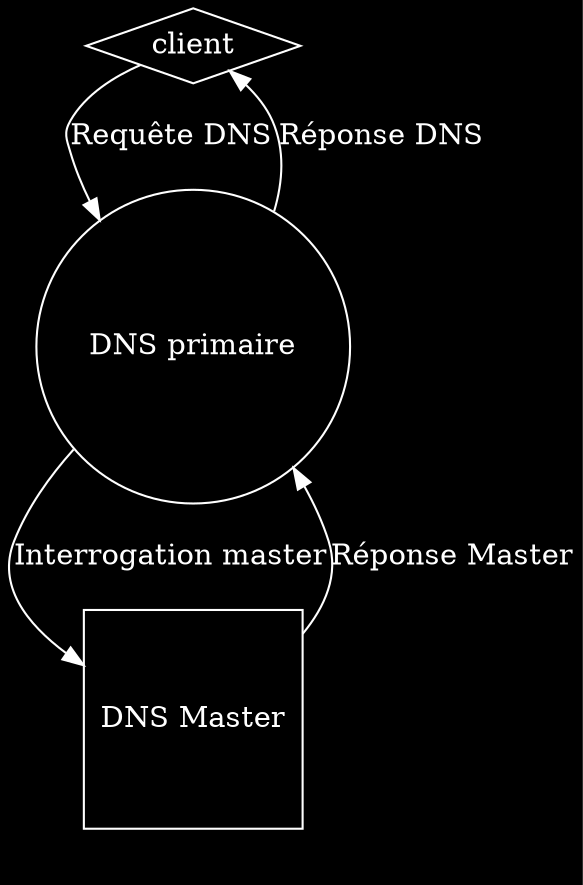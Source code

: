 digraph dns_request {
    // Attributs globaux pour tout le graphe
    label = "Requête DNS";
    bgcolor = black;

    // Attributs pour tous les noeuds
    node [
        color = white,
        fontcolor = white
    ];

    // Attributs pour tous les fils
    edge [
        color = white,
        fontcolor = white
    ];

    // Déclaration des noeuds
    client [ shape = diamond ];
    pdns [ label = "DNS primaire", shape = circle ];
    mdns [ label = "DNS Master", shape = square ];

    // Déclaration des fils
    client -> pdns [ label = "Requête DNS" ];
    pdns -> mdns [ label = "Interrogation master" ];
    mdns -> pdns [ label = "Réponse Master" ];
    pdns -> client [ label = "Réponse DNS" ];
}
